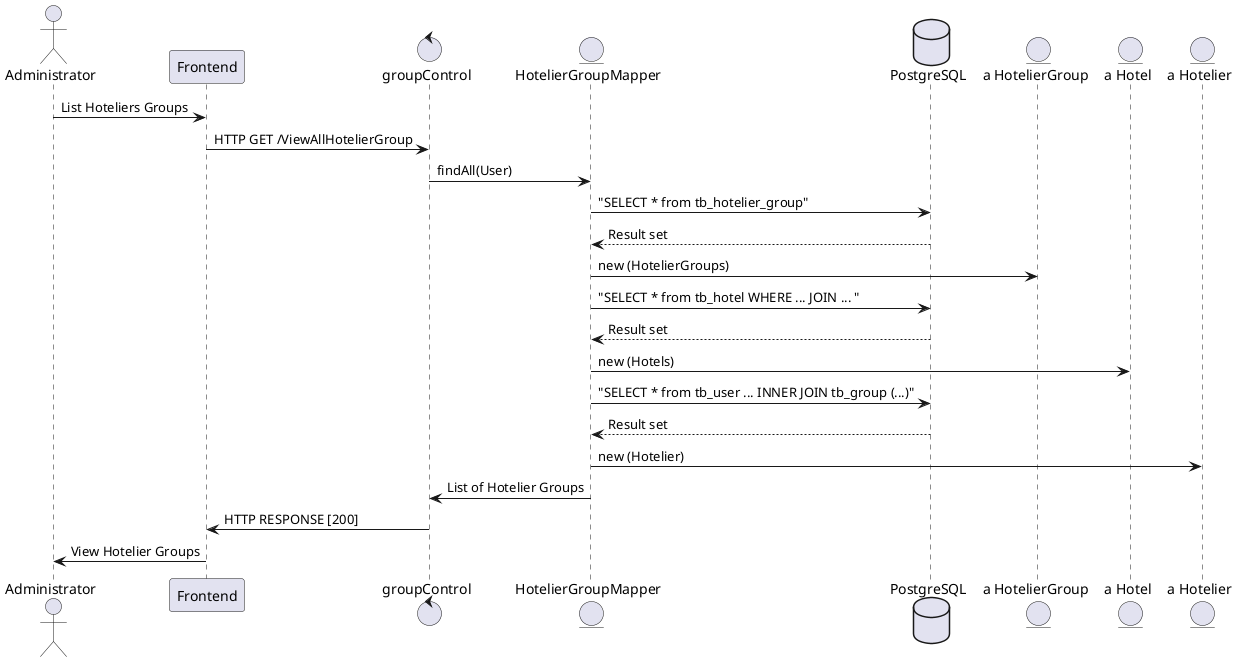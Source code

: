 @startuml
actor       Administrator           as Foo0
participant Frontend                as Foo1
control     groupControl            as Foo2
entity      HotelierGroupMapper     as Foo4
database    PostgreSQL              as Foo7
entity      "a HotelierGroup"       as Foo10
entity      "a Hotel"               as Foo8
entity      "a Hotelier"            as Foo11

Foo0 -> Foo1 : List Hoteliers Groups 
Foo1 -> Foo2 : HTTP GET /ViewAllHotelierGroup
Foo2 -> Foo4 : findAll(User)
Foo4 -> Foo7 : "SELECT * from tb_hotelier_group"
Foo4 <-- Foo7 : Result set
Foo4 -> Foo10: new (HotelierGroups)
Foo4 -> Foo7 : "SELECT * from tb_hotel WHERE ... JOIN ... "
Foo4 <-- Foo7 : Result set
Foo4 -> Foo8: new (Hotels)
Foo4 -> Foo7 : "SELECT * from tb_user ... INNER JOIN tb_group (...)"
Foo4 <-- Foo7 : Result set
Foo4 -> Foo11: new (Hotelier)
Foo2 <- Foo4: List of Hotelier Groups
Foo1 <- Foo2 : HTTP RESPONSE [200]
Foo0 <- Foo1 : View Hotelier Groups
@enduml